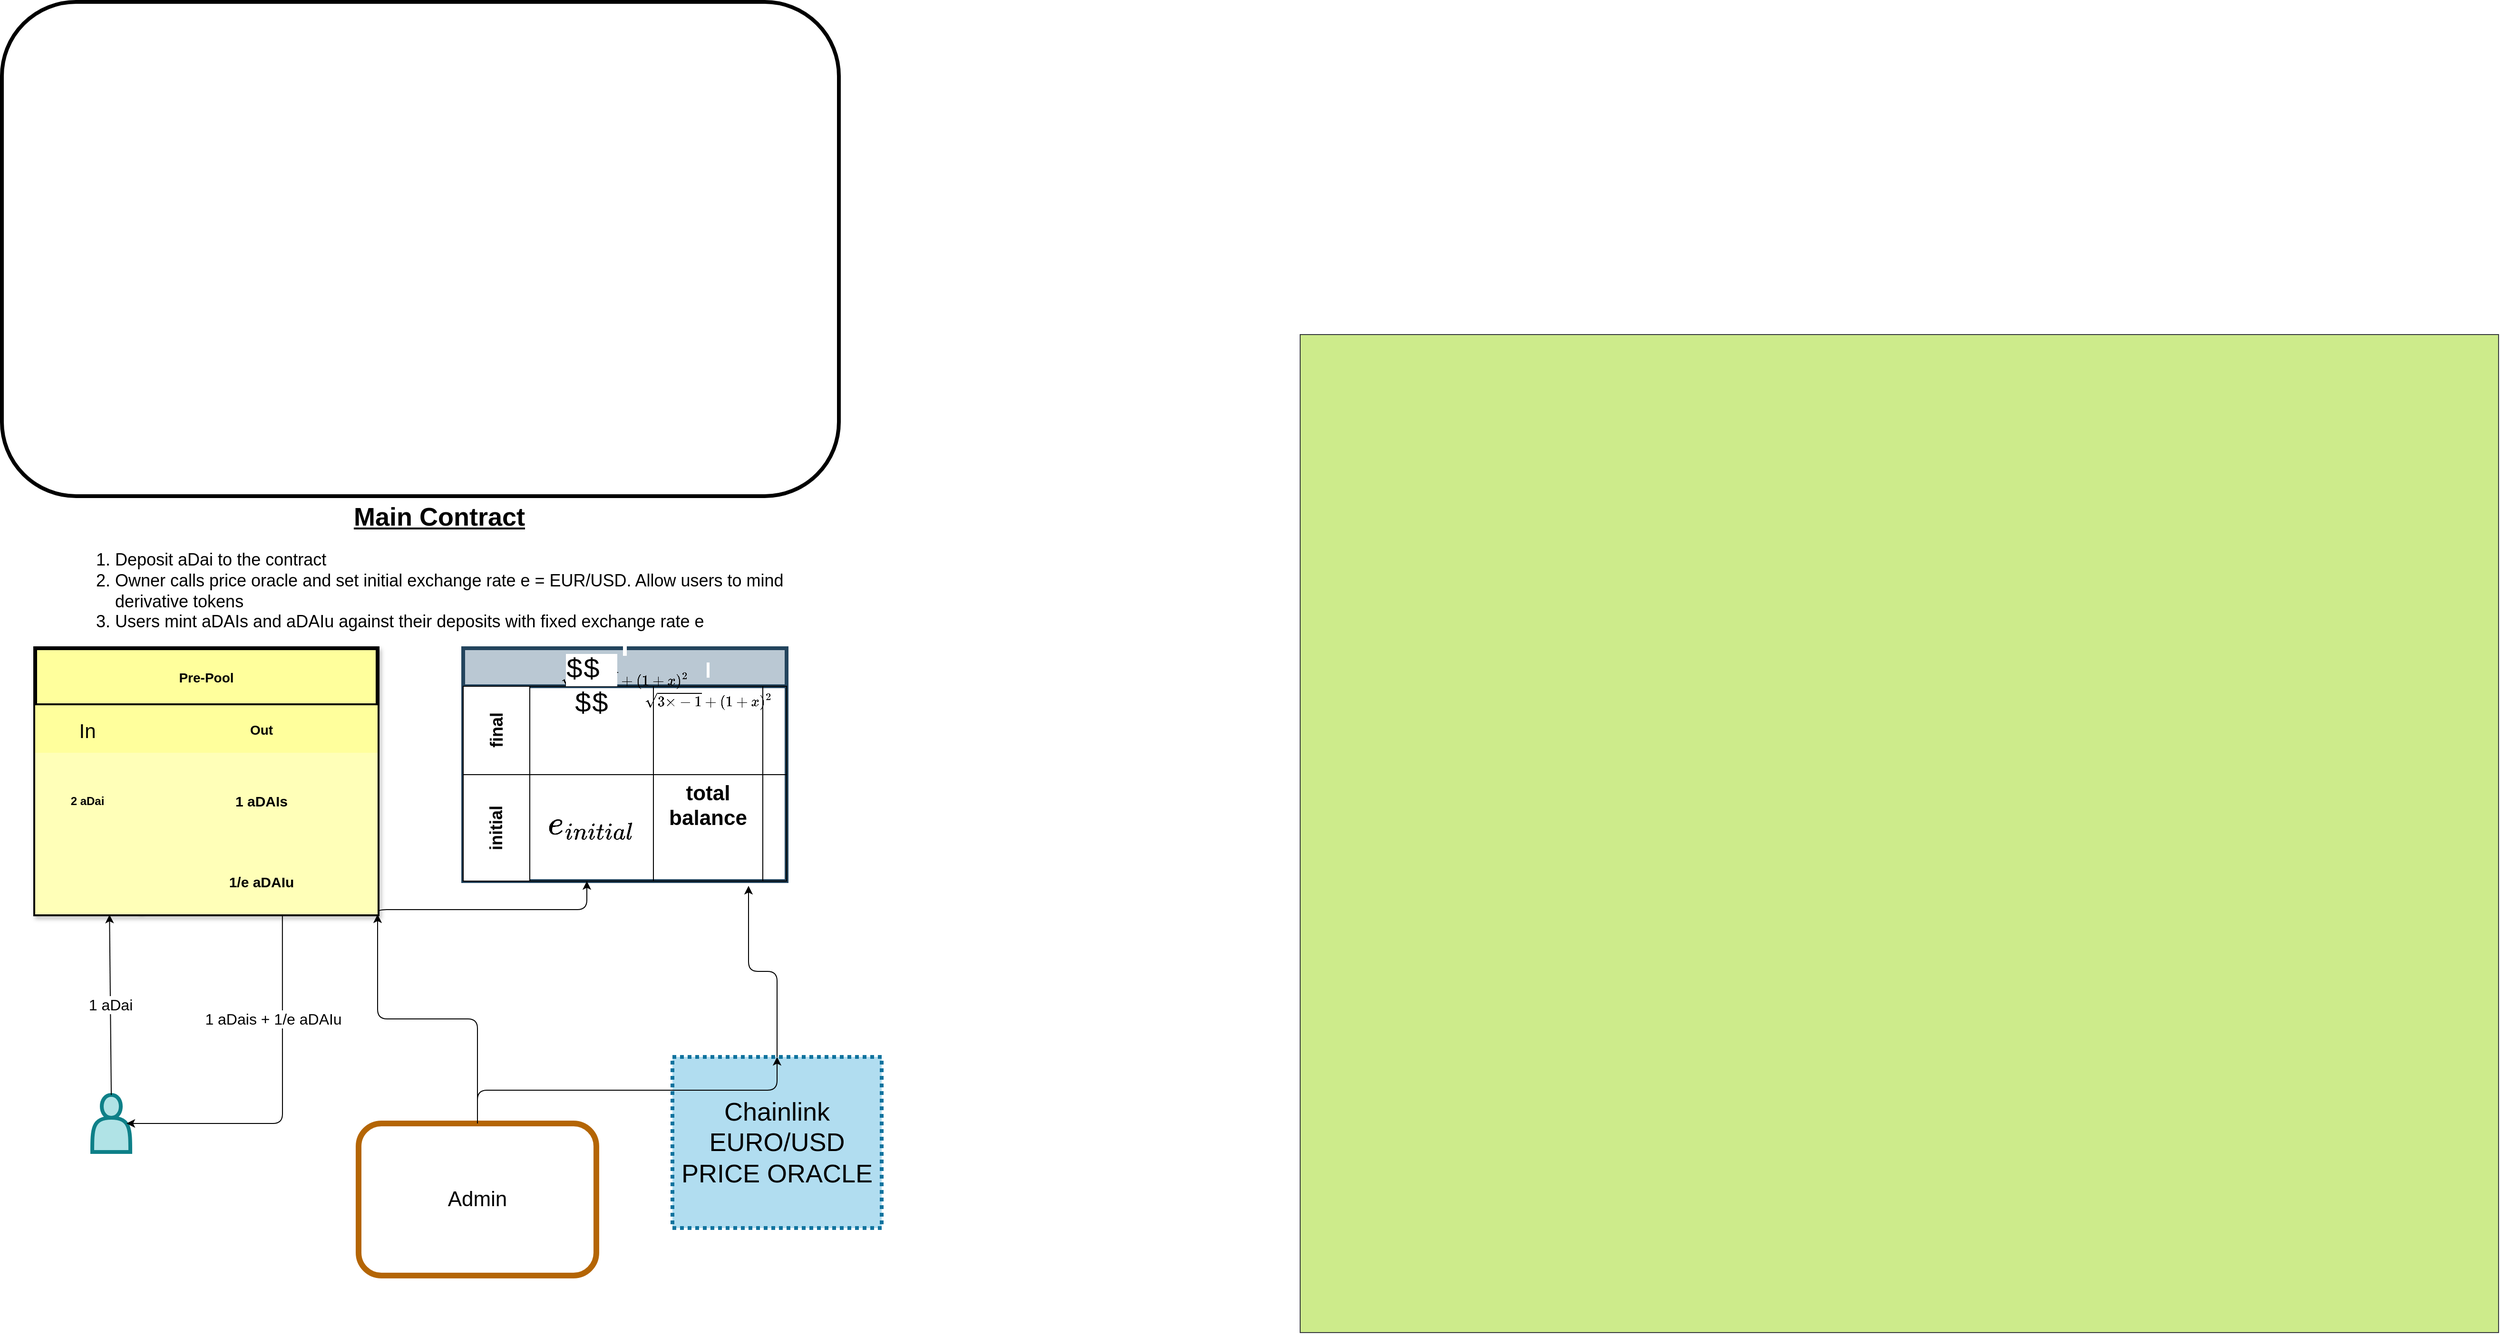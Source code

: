 <mxfile version="13.8.1" type="github" pages="2">
  <diagram id="2dJAtTzYBBDmyN-PzjmT" name="Page-1">
    <mxGraphModel dx="2297" dy="1903" grid="1" gridSize="10" guides="1" tooltips="1" connect="1" arrows="1" fold="1" page="1" pageScale="1" pageWidth="850" pageHeight="1100" math="1" shadow="0">
      <root>
        <mxCell id="0" />
        <mxCell id="1" parent="0" />
        <mxCell id="4XUhLhnA6siuGQTpz5Ow-35" value="&lt;span style=&quot;font-size: 27px&quot;&gt;Chainlink EURO/USD &lt;br&gt;PRICE ORACLE&lt;/span&gt;" style="rounded=0;whiteSpace=wrap;html=1;shadow=0;dashed=1;dashPattern=1 1;labelBackgroundColor=none;strokeWidth=4;align=center;strokeColor=#10739e;glass=0;sketch=0;fillColor=#b1ddf0;fontSize=27;" vertex="1" parent="1">
          <mxGeometry x="690" y="280" width="220" height="180" as="geometry" />
        </mxCell>
        <mxCell id="G5pyGGpDoqd2RvzIEwfP-1" value="" style="shape=actor;whiteSpace=wrap;html=1;rounded=0;shadow=0;glass=0;labelBackgroundColor=none;sketch=0;strokeWidth=4;fillColor=#b0e3e6;fontSize=27;align=center;strokeColor=#0e8088;" vertex="1" parent="1">
          <mxGeometry x="80" y="320" width="40" height="60" as="geometry" />
        </mxCell>
        <mxCell id="uuhmvlGmtuIwiNIzIhra-4" value="" style="endArrow=classic;html=1;fontSize=27;fontColor=#000000;entryX=0.9;entryY=0.5;entryDx=0;entryDy=0;exitX=0.722;exitY=1.029;exitDx=0;exitDy=0;entryPerimeter=0;exitPerimeter=0;" edge="1" parent="1" source="4XUhLhnA6siuGQTpz5Ow-8" target="G5pyGGpDoqd2RvzIEwfP-1">
          <mxGeometry relative="1" as="geometry">
            <mxPoint x="290" y="60" as="sourcePoint" />
            <mxPoint x="390" y="60" as="targetPoint" />
            <Array as="points">
              <mxPoint x="280" y="350" />
            </Array>
          </mxGeometry>
        </mxCell>
        <mxCell id="uuhmvlGmtuIwiNIzIhra-5" value="1 aDais + 1/e aDAIu" style="edgeLabel;resizable=0;html=1;align=center;verticalAlign=middle;fontSize=16;" connectable="0" vertex="1" parent="uuhmvlGmtuIwiNIzIhra-4">
          <mxGeometry relative="1" as="geometry">
            <mxPoint x="-10.04" y="-83.69" as="offset" />
          </mxGeometry>
        </mxCell>
        <mxCell id="uuhmvlGmtuIwiNIzIhra-6" value="" style="endArrow=classic;html=1;fontSize=27;fontColor=#000000;exitX=0.5;exitY=0;exitDx=0;exitDy=0;entryX=0.217;entryY=1.005;entryDx=0;entryDy=0;entryPerimeter=0;" edge="1" parent="1" source="G5pyGGpDoqd2RvzIEwfP-1" target="4XUhLhnA6siuGQTpz5Ow-8">
          <mxGeometry relative="1" as="geometry">
            <mxPoint x="250" y="220" as="sourcePoint" />
            <mxPoint x="390" y="60" as="targetPoint" />
          </mxGeometry>
        </mxCell>
        <mxCell id="uuhmvlGmtuIwiNIzIhra-7" value="1 aDai" style="edgeLabel;resizable=0;html=1;align=center;verticalAlign=middle;fontSize=16;" connectable="0" vertex="1" parent="uuhmvlGmtuIwiNIzIhra-6">
          <mxGeometry relative="1" as="geometry" />
        </mxCell>
        <mxCell id="4XUhLhnA6siuGQTpz5Ow-33" value="&lt;h1&gt;&lt;font style=&quot;font-size: 27px&quot;&gt;&lt;u&gt;Main Contract&lt;/u&gt;&lt;/font&gt;&lt;/h1&gt;&lt;p style=&quot;font-size: 19px&quot;&gt;&lt;/p&gt;&lt;ol style=&quot;font-size: 18px&quot;&gt;&lt;li style=&quot;text-align: left&quot;&gt;&lt;font style=&quot;font-size: 18px&quot;&gt;Deposit aDai to the contract&lt;/font&gt;&lt;/li&gt;&lt;li style=&quot;text-align: left&quot;&gt;&lt;font style=&quot;font-size: 18px&quot;&gt;Owner calls price oracle and set initial exchange rate e = EUR/USD. Allow users to mind derivative tokens&lt;/font&gt;&lt;/li&gt;&lt;li style=&quot;text-align: left&quot;&gt;&lt;font style=&quot;font-size: 18px&quot;&gt;Users mint aDAIs and aDAIu against their deposits with fixed exchange rate e&lt;/font&gt;&lt;/li&gt;&lt;/ol&gt;&lt;p&gt;&lt;/p&gt;" style="text;html=1;strokeColor=none;fillColor=none;spacing=5;spacingTop=-20;whiteSpace=wrap;overflow=hidden;rounded=0;shadow=1;dashed=1;dashPattern=1 1;labelBackgroundColor=none;fontColor=#000000;align=center;" vertex="1" parent="1">
          <mxGeometry x="60" y="-310" width="770" height="150" as="geometry" />
        </mxCell>
        <mxCell id="uuhmvlGmtuIwiNIzIhra-39" value="" style="rounded=1;whiteSpace=wrap;html=1;shadow=0;glass=1;labelBackgroundColor=none;sketch=0;strokeWidth=4;gradientColor=none;fontSize=15;align=center;fillColor=none;" vertex="1" parent="1">
          <mxGeometry x="-15" y="-830" width="880" height="520" as="geometry" />
        </mxCell>
        <mxCell id="uuhmvlGmtuIwiNIzIhra-24" value="&#xa;&#xa;&lt;span style=&quot;color: rgb(0, 0, 0); font-family: lato, helvetica, arial, sans-serif; font-size: 13px; font-style: normal; font-weight: 400; letter-spacing: normal; text-align: left; text-indent: 0px; text-transform: none; word-spacing: 0px; background-color: rgb(255, 255, 255); display: inline; float: none;&quot;&gt;&lt;span&gt;&amp;nbsp;&lt;/span&gt;&lt;/span&gt;&lt;span style=&quot;box-sizing: border-box; color: rgb(0, 0, 0); font-size: 13px; font-style: normal; font-weight: 400; letter-spacing: normal; text-align: left; text-indent: 0px; text-transform: none; word-spacing: 0px; background-color: rgb(255, 255, 255); font-family: &amp;quot;courier new&amp;quot;, courier, monospace;&quot;&gt;$$\sqrt{3×-1}+(1+x)^2$$&lt;/span&gt;&#xa;&#xa;" style="shape=table;childLayout=tableLayout;rowLines=0;columnLines=0;startSize=40;html=1;whiteSpace=wrap;collapsible=0;recursiveResize=0;expand=0;pointerEvents=0;fontStyle=1;align=center;rounded=0;shadow=0;glass=0;labelBackgroundColor=none;sketch=0;strokeWidth=4;fontSize=23;strokeColor=#23445d;fillColor=#BAC8D3;" vertex="1" parent="1">
          <mxGeometry x="470" y="-150" width="340" height="245" as="geometry" />
        </mxCell>
        <mxCell id="uuhmvlGmtuIwiNIzIhra-29" value="&lt;font style=&quot;font-size: 18px&quot;&gt;final&lt;/font&gt;" style="swimlane;horizontal=0;points=[[0,0.5],[1,0.5]];portConstraint=eastwest;startSize=70;html=1;whiteSpace=wrap;collapsible=0;recursiveResize=0;expand=0;pointerEvents=0;" vertex="1" parent="uuhmvlGmtuIwiNIzIhra-24">
          <mxGeometry y="40" width="340" height="93" as="geometry" />
        </mxCell>
        <mxCell id="uuhmvlGmtuIwiNIzIhra-30" value="&lt;span style=&quot;font-family: &amp;#34;courier new&amp;#34; , &amp;#34;courier&amp;#34; , monospace ; font-size: 30px ; font-weight: 400 ; text-align: left ; background-color: rgb(255 , 255 , 255)&quot;&gt;$$&amp;nbsp;&lt;/span&gt;&lt;br style=&quot;font-family: &amp;#34;courier new&amp;#34; , &amp;#34;courier&amp;#34; , monospace ; font-size: 30px ; font-weight: 400 ; text-align: left ; background-color: rgb(255 , 255 , 255)&quot;&gt;&lt;span style=&quot;font-family: &amp;#34;courier new&amp;#34; , &amp;#34;courier&amp;#34; , monospace ; font-size: 30px ; font-weight: 400 ; text-align: left ; background-color: rgb(255 , 255 , 255)&quot;&gt;$$&lt;/span&gt;" style="swimlane;connectable=0;startSize=0;html=1;whiteSpace=wrap;collapsible=0;recursiveResize=0;expand=0;pointerEvents=0;" vertex="1" parent="uuhmvlGmtuIwiNIzIhra-29">
          <mxGeometry x="70" width="130" height="93" as="geometry" />
        </mxCell>
        <mxCell id="uuhmvlGmtuIwiNIzIhra-31" value="&#xa;&#xa;&lt;br style=&quot;color: rgb(0, 0, 0); font-family: helvetica; font-size: 23px; font-style: normal; font-weight: 700; letter-spacing: normal; text-align: center; text-indent: 0px; text-transform: none; word-spacing: 0px; background-color: rgb(248, 249, 250);&quot;&gt;&lt;br style=&quot;color: rgb(0, 0, 0); font-family: helvetica; font-size: 23px; font-style: normal; font-weight: 700; letter-spacing: normal; text-align: center; text-indent: 0px; text-transform: none; word-spacing: 0px; background-color: rgb(248, 249, 250);&quot;&gt;&lt;span style=&quot;color: rgb(0, 0, 0); font-style: normal; letter-spacing: normal; text-indent: 0px; text-transform: none; word-spacing: 0px; font-family: lato, helvetica, arial, sans-serif; font-size: 13px; font-weight: 400; text-align: left; background-color: rgb(255, 255, 255); display: inline; float: none;&quot;&gt;&lt;span&gt;&amp;nbsp;&lt;/span&gt;&lt;/span&gt;&lt;span style=&quot;color: rgb(0, 0, 0); font-style: normal; letter-spacing: normal; text-indent: 0px; text-transform: none; word-spacing: 0px; box-sizing: border-box; font-size: 13px; font-weight: 400; text-align: left; background-color: rgb(255, 255, 255); font-family: &amp;quot;courier new&amp;quot;, courier, monospace;&quot;&gt;$$\sqrt{3×-1}+(1+x)^2$$&lt;/span&gt;&lt;br style=&quot;color: rgb(0, 0, 0); font-family: helvetica; font-size: 23px; font-style: normal; font-weight: 700; letter-spacing: normal; text-align: center; text-indent: 0px; text-transform: none; word-spacing: 0px; background-color: rgb(248, 249, 250);&quot;&gt;&#xa;&#xa;" style="swimlane;connectable=0;startSize=0;html=1;whiteSpace=wrap;collapsible=0;recursiveResize=0;expand=0;pointerEvents=0;" vertex="1" parent="uuhmvlGmtuIwiNIzIhra-29">
          <mxGeometry x="200" width="115" height="93" as="geometry" />
        </mxCell>
        <mxCell id="uuhmvlGmtuIwiNIzIhra-32" value="" style="swimlane;connectable=0;startSize=0;html=1;whiteSpace=wrap;collapsible=0;recursiveResize=0;expand=0;pointerEvents=0;" vertex="1" parent="uuhmvlGmtuIwiNIzIhra-29">
          <mxGeometry x="315" width="25" height="93" as="geometry" />
        </mxCell>
        <mxCell id="uuhmvlGmtuIwiNIzIhra-33" value="&lt;font style=&quot;font-size: 18px&quot;&gt;initial&lt;/font&gt;" style="swimlane;horizontal=0;points=[[0,0.5],[1,0.5]];portConstraint=eastwest;startSize=70;html=1;whiteSpace=wrap;collapsible=0;recursiveResize=0;expand=0;pointerEvents=0;" vertex="1" parent="uuhmvlGmtuIwiNIzIhra-24">
          <mxGeometry y="133" width="340" height="112" as="geometry" />
        </mxCell>
        <mxCell id="uuhmvlGmtuIwiNIzIhra-34" value="&lt;span style=&quot;font-family: &amp;#34;courier new&amp;#34; , &amp;#34;courier&amp;#34; , monospace ; font-weight: 400 ; text-align: left ; background-color: rgb(255 , 255 , 255) ; font-size: 30px&quot;&gt;&lt;font style=&quot;font-size: 30px&quot;&gt;$$e_{initial}&amp;nbsp;&lt;br&gt;$$&lt;/font&gt;&lt;/span&gt;" style="swimlane;connectable=0;startSize=0;html=1;whiteSpace=wrap;collapsible=0;recursiveResize=0;expand=0;pointerEvents=0;align=center;verticalAlign=top;textDirection=ltr;" vertex="1" parent="uuhmvlGmtuIwiNIzIhra-33">
          <mxGeometry x="70" width="130" height="112" as="geometry" />
        </mxCell>
        <mxCell id="uuhmvlGmtuIwiNIzIhra-35" value="total balance&lt;br style=&quot;font-size: 22px;&quot;&gt;" style="swimlane;connectable=0;startSize=0;html=1;whiteSpace=wrap;collapsible=0;recursiveResize=0;expand=0;pointerEvents=0;fontSize=22;horizontal=1;textDirection=ltr;verticalAlign=top;" vertex="1" parent="uuhmvlGmtuIwiNIzIhra-33">
          <mxGeometry x="200" width="115" height="112" as="geometry" />
        </mxCell>
        <mxCell id="uuhmvlGmtuIwiNIzIhra-36" value="" style="swimlane;connectable=0;startSize=0;html=1;whiteSpace=wrap;collapsible=0;recursiveResize=0;expand=0;pointerEvents=0;" vertex="1" parent="uuhmvlGmtuIwiNIzIhra-33">
          <mxGeometry x="315" width="25" height="112" as="geometry" />
        </mxCell>
        <mxCell id="jAntQp2-VzLY4A2VR2Bl-1" value="" style="whiteSpace=wrap;html=1;strokeColor=#36393d;strokeWidth=1;fillColor=#cdeb8b;fontSize=14;" vertex="1" parent="1">
          <mxGeometry x="1350" y="-480" width="1260" height="1050" as="geometry" />
        </mxCell>
        <mxCell id="jAntQp2-VzLY4A2VR2Bl-2" value="Admin" style="rounded=1;whiteSpace=wrap;html=1;shadow=0;glass=1;labelBackgroundColor=none;sketch=0;strokeWidth=6;fontFamily=Helvetica;fontSize=22;align=center;strokeColor=#b46504;fillColor=none;" vertex="1" parent="1">
          <mxGeometry x="360" y="350" width="250" height="160" as="geometry" />
        </mxCell>
        <mxCell id="jAntQp2-VzLY4A2VR2Bl-11" value="" style="edgeStyle=elbowEdgeStyle;elbow=vertical;endArrow=classic;html=1;fontFamily=Helvetica;fontSize=22;fontColor=#000000;exitX=0.999;exitY=1.029;exitDx=0;exitDy=0;exitPerimeter=0;" edge="1" parent="1" source="4XUhLhnA6siuGQTpz5Ow-8">
          <mxGeometry width="50" height="50" relative="1" as="geometry">
            <mxPoint x="350" y="130" as="sourcePoint" />
            <mxPoint x="600" y="95" as="targetPoint" />
            <Array as="points">
              <mxPoint x="550" y="125" />
            </Array>
          </mxGeometry>
        </mxCell>
        <mxCell id="4XUhLhnA6siuGQTpz5Ow-1" value="Pre-Pool" style="shape=table;startSize=60;container=1;collapsible=1;childLayout=tableLayout;fixedRows=1;rowLines=0;fontStyle=1;align=center;resizeLast=1;rounded=0;shadow=1;strokeWidth=4;fillColor=#FFFF9C;fontSize=14;" vertex="1" parent="1">
          <mxGeometry x="20" y="-150" width="360" height="280" as="geometry">
            <mxRectangle x="190" y="-190" width="80" height="60" as="alternateBounds" />
          </mxGeometry>
        </mxCell>
        <mxCell id="4XUhLhnA6siuGQTpz5Ow-2" value="" style="shape=partialRectangle;collapsible=0;dropTarget=0;pointerEvents=0;fillColor=none;top=0;left=0;bottom=1;right=0;points=[[0,0.5],[1,0.5]];portConstraint=eastwest;" vertex="1" parent="4XUhLhnA6siuGQTpz5Ow-1">
          <mxGeometry y="60" width="360" height="50" as="geometry" />
        </mxCell>
        <mxCell id="4XUhLhnA6siuGQTpz5Ow-3" value="In" style="shape=partialRectangle;connectable=0;top=0;left=0;bottom=0;right=0;fontStyle=0;overflow=hidden;strokeColor=#0e8088;fillColor=#FFFF9C;align=center;fontSize=21;strokeWidth=14;" vertex="1" parent="4XUhLhnA6siuGQTpz5Ow-2">
          <mxGeometry width="110" height="50" as="geometry" />
        </mxCell>
        <mxCell id="4XUhLhnA6siuGQTpz5Ow-4" value="Out" style="shape=partialRectangle;connectable=0;top=0;left=0;bottom=0;right=0;align=center;spacingLeft=6;fontStyle=1;overflow=hidden;fillColor=#FFFF9C;fontSize=14;" vertex="1" parent="4XUhLhnA6siuGQTpz5Ow-2">
          <mxGeometry x="110" width="250" height="50" as="geometry" />
        </mxCell>
        <mxCell id="4XUhLhnA6siuGQTpz5Ow-5" value="" style="shape=partialRectangle;collapsible=0;dropTarget=0;pointerEvents=0;fillColor=none;top=0;left=0;bottom=0;right=0;points=[[0,0.5],[1,0.5]];portConstraint=eastwest;" vertex="1" parent="4XUhLhnA6siuGQTpz5Ow-1">
          <mxGeometry y="110" width="360" height="100" as="geometry" />
        </mxCell>
        <mxCell id="4XUhLhnA6siuGQTpz5Ow-6" value="2 aDai" style="shape=partialRectangle;connectable=0;top=0;left=0;bottom=0;right=0;editable=1;overflow=hidden;fontStyle=1;strokeColor=#0e8088;fillColor=#FFFFB8;" vertex="1" parent="4XUhLhnA6siuGQTpz5Ow-5">
          <mxGeometry width="110" height="100" as="geometry" />
        </mxCell>
        <mxCell id="4XUhLhnA6siuGQTpz5Ow-7" value="1 aDAIs" style="shape=partialRectangle;connectable=0;top=0;left=0;bottom=0;right=0;align=center;spacingLeft=6;overflow=hidden;dashed=1;dashPattern=1 1;fontStyle=1;fillColor=#FFFFB8;fontSize=15;" vertex="1" parent="4XUhLhnA6siuGQTpz5Ow-5">
          <mxGeometry x="110" width="250" height="100" as="geometry" />
        </mxCell>
        <mxCell id="4XUhLhnA6siuGQTpz5Ow-8" value="" style="shape=partialRectangle;collapsible=0;dropTarget=0;pointerEvents=0;fillColor=none;top=0;left=0;bottom=0;right=0;points=[[0,0.5],[1,0.5]];portConstraint=eastwest;" vertex="1" parent="4XUhLhnA6siuGQTpz5Ow-1">
          <mxGeometry y="210" width="360" height="70" as="geometry" />
        </mxCell>
        <mxCell id="4XUhLhnA6siuGQTpz5Ow-9" value="" style="shape=partialRectangle;connectable=0;top=0;left=0;bottom=0;right=0;editable=1;overflow=hidden;strokeColor=#10739e;fillColor=#FFFFB8;" vertex="1" parent="4XUhLhnA6siuGQTpz5Ow-8">
          <mxGeometry width="110" height="70" as="geometry" />
        </mxCell>
        <mxCell id="4XUhLhnA6siuGQTpz5Ow-10" value="1/e aDAIu" style="shape=partialRectangle;connectable=0;top=0;left=0;bottom=0;right=0;align=center;spacingLeft=6;overflow=hidden;labelBackgroundColor=none;fontStyle=1;fillColor=#FFFFB8;fontSize=15;fontFamily=Helvetica;" vertex="1" parent="4XUhLhnA6siuGQTpz5Ow-8">
          <mxGeometry x="110" width="250" height="70" as="geometry" />
        </mxCell>
        <mxCell id="jAntQp2-VzLY4A2VR2Bl-14" value="" style="edgeStyle=elbowEdgeStyle;elbow=vertical;endArrow=classic;html=1;fontFamily=Helvetica;fontSize=22;fontColor=#000000;exitX=0.5;exitY=0;exitDx=0;exitDy=0;" edge="1" parent="1" source="4XUhLhnA6siuGQTpz5Ow-35">
          <mxGeometry width="50" height="50" relative="1" as="geometry">
            <mxPoint x="610" y="300" as="sourcePoint" />
            <mxPoint x="770" y="100" as="targetPoint" />
          </mxGeometry>
        </mxCell>
        <mxCell id="jAntQp2-VzLY4A2VR2Bl-15" value="" style="edgeStyle=elbowEdgeStyle;elbow=vertical;endArrow=classic;html=1;fontFamily=Helvetica;fontSize=22;fontColor=#000000;" edge="1" parent="1" source="jAntQp2-VzLY4A2VR2Bl-2">
          <mxGeometry width="50" height="50" relative="1" as="geometry">
            <mxPoint x="350" y="130" as="sourcePoint" />
            <mxPoint x="380" y="130" as="targetPoint" />
          </mxGeometry>
        </mxCell>
        <mxCell id="jAntQp2-VzLY4A2VR2Bl-17" value="" style="edgeStyle=elbowEdgeStyle;elbow=vertical;endArrow=classic;html=1;fontFamily=Helvetica;fontSize=22;fontColor=#000000;exitX=0.5;exitY=0;exitDx=0;exitDy=0;" edge="1" parent="1" source="jAntQp2-VzLY4A2VR2Bl-2">
          <mxGeometry width="50" height="50" relative="1" as="geometry">
            <mxPoint x="350" y="130" as="sourcePoint" />
            <mxPoint x="800" y="280" as="targetPoint" />
          </mxGeometry>
        </mxCell>
      </root>
    </mxGraphModel>
  </diagram>
  <diagram id="HZ3dKPAo8PAfwK-Si58E" name="Page-2">
    <mxGraphModel dx="1736" dy="2064" grid="1" gridSize="10" guides="1" tooltips="1" connect="1" arrows="1" fold="1" page="1" pageScale="1" pageWidth="850" pageHeight="1100" math="1" shadow="0">
      <root>
        <mxCell id="-0bQhvXT2Ae33jYl0nog-0" />
        <mxCell id="-0bQhvXT2Ae33jYl0nog-1" parent="-0bQhvXT2Ae33jYl0nog-0" />
        <mxCell id="q7pW13zmBW2GbzMplSvc-33" value="&lt;span style=&quot;font-size: 27px&quot;&gt;Chainlink EURO/USD &lt;br&gt;PRICE ORACLE&lt;/span&gt;" style="rounded=0;whiteSpace=wrap;html=1;shadow=0;dashed=1;dashPattern=1 1;labelBackgroundColor=none;strokeWidth=4;align=center;strokeColor=#10739e;glass=0;sketch=0;fillColor=#b1ddf0;fontSize=27;" vertex="1" parent="-0bQhvXT2Ae33jYl0nog-1">
          <mxGeometry x="700" y="290" width="220" height="180" as="geometry" />
        </mxCell>
        <mxCell id="q7pW13zmBW2GbzMplSvc-34" value="" style="shape=actor;whiteSpace=wrap;html=1;rounded=0;shadow=0;glass=0;labelBackgroundColor=none;sketch=0;strokeWidth=4;fillColor=#b0e3e6;fontSize=27;align=center;strokeColor=#0e8088;" vertex="1" parent="-0bQhvXT2Ae33jYl0nog-1">
          <mxGeometry x="90" y="290" width="40" height="60" as="geometry" />
        </mxCell>
        <mxCell id="q7pW13zmBW2GbzMplSvc-35" value="" style="endArrow=classic;html=1;fontSize=27;fontColor=#000000;entryX=0.9;entryY=0.5;entryDx=0;entryDy=0;exitX=0.722;exitY=1.029;exitDx=0;exitDy=0;entryPerimeter=0;exitPerimeter=0;" edge="1" parent="-0bQhvXT2Ae33jYl0nog-1" source="q7pW13zmBW2GbzMplSvc-60" target="q7pW13zmBW2GbzMplSvc-34">
          <mxGeometry relative="1" as="geometry">
            <mxPoint x="300" y="70" as="sourcePoint" />
            <mxPoint x="400" y="70" as="targetPoint" />
            <Array as="points">
              <mxPoint x="290" y="360" />
            </Array>
          </mxGeometry>
        </mxCell>
        <mxCell id="q7pW13zmBW2GbzMplSvc-36" value="1 aDais + 1/e aDAIu" style="edgeLabel;resizable=0;html=1;align=center;verticalAlign=middle;fontSize=16;" connectable="0" vertex="1" parent="q7pW13zmBW2GbzMplSvc-35">
          <mxGeometry relative="1" as="geometry">
            <mxPoint x="-10.04" y="-83.69" as="offset" />
          </mxGeometry>
        </mxCell>
        <mxCell id="q7pW13zmBW2GbzMplSvc-37" value="" style="endArrow=classic;html=1;fontSize=27;fontColor=#000000;exitX=0.5;exitY=0;exitDx=0;exitDy=0;entryX=0.217;entryY=1.005;entryDx=0;entryDy=0;entryPerimeter=0;" edge="1" parent="-0bQhvXT2Ae33jYl0nog-1" source="q7pW13zmBW2GbzMplSvc-34" target="q7pW13zmBW2GbzMplSvc-60">
          <mxGeometry relative="1" as="geometry">
            <mxPoint x="260" y="230" as="sourcePoint" />
            <mxPoint x="400" y="70" as="targetPoint" />
          </mxGeometry>
        </mxCell>
        <mxCell id="q7pW13zmBW2GbzMplSvc-38" value="1 aDai" style="edgeLabel;resizable=0;html=1;align=center;verticalAlign=middle;fontSize=16;" connectable="0" vertex="1" parent="q7pW13zmBW2GbzMplSvc-37">
          <mxGeometry relative="1" as="geometry" />
        </mxCell>
        <mxCell id="q7pW13zmBW2GbzMplSvc-39" value="&lt;h1&gt;&lt;font style=&quot;font-size: 27px&quot;&gt;&lt;u&gt;Main Contract&lt;/u&gt;&lt;/font&gt;&lt;/h1&gt;&lt;p style=&quot;font-size: 19px&quot;&gt;&lt;/p&gt;&lt;ol style=&quot;font-size: 18px&quot;&gt;&lt;li style=&quot;text-align: left&quot;&gt;&lt;font style=&quot;font-size: 18px&quot;&gt;Deposit aDai to the contract&lt;/font&gt;&lt;/li&gt;&lt;li style=&quot;text-align: left&quot;&gt;&lt;font style=&quot;font-size: 18px&quot;&gt;Owner calls price oracle and set initial exchange rate e = EUR/USD. Allow users to mind derivative tokens&lt;/font&gt;&lt;/li&gt;&lt;li style=&quot;text-align: left&quot;&gt;&lt;font style=&quot;font-size: 18px&quot;&gt;Users mint aDAIs and aDAIu against their deposits with fixed exchange rate e&lt;/font&gt;&lt;/li&gt;&lt;/ol&gt;&lt;p&gt;&lt;/p&gt;" style="text;html=1;strokeColor=none;fillColor=none;spacing=5;spacingTop=-20;whiteSpace=wrap;overflow=hidden;rounded=0;shadow=1;dashed=1;dashPattern=1 1;labelBackgroundColor=none;fontColor=#000000;align=center;" vertex="1" parent="-0bQhvXT2Ae33jYl0nog-1">
          <mxGeometry x="70" y="-300" width="770" height="150" as="geometry" />
        </mxCell>
        <mxCell id="q7pW13zmBW2GbzMplSvc-40" value="" style="rounded=1;whiteSpace=wrap;html=1;shadow=0;glass=1;labelBackgroundColor=none;sketch=0;strokeWidth=4;gradientColor=none;fontSize=15;align=center;fillColor=none;" vertex="1" parent="-0bQhvXT2Ae33jYl0nog-1">
          <mxGeometry x="1040" y="-400" width="880" height="520" as="geometry" />
        </mxCell>
        <mxCell id="q7pW13zmBW2GbzMplSvc-41" value="state variables" style="shape=table;childLayout=tableLayout;rowLines=0;columnLines=0;startSize=40;html=1;whiteSpace=wrap;collapsible=0;recursiveResize=0;expand=0;pointerEvents=0;fontStyle=1;align=center;rounded=0;shadow=0;glass=0;labelBackgroundColor=none;sketch=0;strokeWidth=4;fillColor=#ffffff;gradientColor=none;fontSize=23;fontColor=#000000;" vertex="1" parent="-0bQhvXT2Ae33jYl0nog-1">
          <mxGeometry x="480" y="-140" width="340" height="245" as="geometry" />
        </mxCell>
        <mxCell id="q7pW13zmBW2GbzMplSvc-42" value="&lt;font style=&quot;font-size: 18px&quot;&gt;final&lt;/font&gt;" style="swimlane;horizontal=0;points=[[0,0.5],[1,0.5]];portConstraint=eastwest;startSize=70;html=1;whiteSpace=wrap;collapsible=0;recursiveResize=0;expand=0;pointerEvents=0;" vertex="1" parent="q7pW13zmBW2GbzMplSvc-41">
          <mxGeometry y="40" width="340" height="93" as="geometry" />
        </mxCell>
        <mxCell id="q7pW13zmBW2GbzMplSvc-43" value="&lt;font style=&quot;font-size: 30px&quot;&gt;&lt;br&gt;&lt;br&gt;&lt;span style=&quot;color: rgb(0 , 0 , 0) ; font-family: &amp;#34;lato&amp;#34; , &amp;#34;helvetica&amp;#34; , &amp;#34;arial&amp;#34; , sans-serif ; font-style: normal ; font-weight: 400 ; letter-spacing: normal ; text-align: left ; text-indent: 0px ; text-transform: none ; word-spacing: 0px ; background-color: rgb(255 , 255 , 255) ; display: inline ; float: none&quot;&gt;&lt;span&gt;&amp;nbsp;&lt;/span&gt;&lt;/span&gt;&lt;span style=&quot;box-sizing: border-box ; color: rgb(0 , 0 , 0) ; font-style: normal ; font-weight: 400 ; letter-spacing: normal ; text-align: left ; text-indent: 0px ; text-transform: none ; word-spacing: 0px ; background-color: rgb(255 , 255 , 255) ; font-family: &amp;#34;courier new&amp;#34; , &amp;#34;courier&amp;#34; , monospace&quot;&gt;$$e_{final}$$&lt;/span&gt;&lt;br&gt;&lt;/font&gt;" style="swimlane;connectable=0;startSize=0;html=1;whiteSpace=wrap;collapsible=0;recursiveResize=0;expand=0;pointerEvents=0;" vertex="1" parent="q7pW13zmBW2GbzMplSvc-42">
          <mxGeometry x="70" width="130" height="93" as="geometry" />
        </mxCell>
        <mxCell id="q7pW13zmBW2GbzMplSvc-44" value="total final balance" style="swimlane;connectable=0;startSize=0;html=1;whiteSpace=wrap;collapsible=0;recursiveResize=0;expand=0;pointerEvents=0;fontSize=22;verticalAlign=top;" vertex="1" parent="q7pW13zmBW2GbzMplSvc-42">
          <mxGeometry x="200" width="115" height="93" as="geometry" />
        </mxCell>
        <mxCell id="q7pW13zmBW2GbzMplSvc-45" value="" style="swimlane;connectable=0;startSize=0;html=1;whiteSpace=wrap;collapsible=0;recursiveResize=0;expand=0;pointerEvents=0;" vertex="1" parent="q7pW13zmBW2GbzMplSvc-42">
          <mxGeometry x="315" width="25" height="93" as="geometry" />
        </mxCell>
        <mxCell id="q7pW13zmBW2GbzMplSvc-46" value="&lt;font style=&quot;font-size: 18px&quot;&gt;initial&lt;/font&gt;" style="swimlane;horizontal=0;points=[[0,0.5],[1,0.5]];portConstraint=eastwest;startSize=70;html=1;whiteSpace=wrap;collapsible=0;recursiveResize=0;expand=0;pointerEvents=0;" vertex="1" parent="q7pW13zmBW2GbzMplSvc-41">
          <mxGeometry y="133" width="340" height="112" as="geometry" />
        </mxCell>
        <mxCell id="q7pW13zmBW2GbzMplSvc-47" value="&lt;span style=&quot;font-family: &amp;#34;courier new&amp;#34; , &amp;#34;courier&amp;#34; , monospace ; font-weight: 400 ; text-align: left ; background-color: rgb(255 , 255 , 255) ; font-size: 30px&quot;&gt;&lt;font style=&quot;font-size: 30px&quot;&gt;$$e_{initial}&amp;nbsp;&lt;br&gt;$$&lt;/font&gt;&lt;/span&gt;" style="swimlane;connectable=0;startSize=0;html=1;whiteSpace=wrap;collapsible=0;recursiveResize=0;expand=0;pointerEvents=0;align=center;verticalAlign=top;textDirection=ltr;" vertex="1" parent="q7pW13zmBW2GbzMplSvc-46">
          <mxGeometry x="70" width="130" height="112" as="geometry" />
        </mxCell>
        <mxCell id="q7pW13zmBW2GbzMplSvc-48" value="total inital balance" style="swimlane;connectable=0;startSize=0;html=1;whiteSpace=wrap;collapsible=0;recursiveResize=0;expand=0;pointerEvents=0;fontSize=22;horizontal=1;textDirection=ltr;verticalAlign=top;" vertex="1" parent="q7pW13zmBW2GbzMplSvc-46">
          <mxGeometry x="200" width="115" height="112" as="geometry" />
        </mxCell>
        <mxCell id="q7pW13zmBW2GbzMplSvc-49" value="" style="swimlane;connectable=0;startSize=0;html=1;whiteSpace=wrap;collapsible=0;recursiveResize=0;expand=0;pointerEvents=0;" vertex="1" parent="q7pW13zmBW2GbzMplSvc-46">
          <mxGeometry x="315" width="25" height="112" as="geometry" />
        </mxCell>
        <mxCell id="q7pW13zmBW2GbzMplSvc-51" value="Admin" style="rounded=1;whiteSpace=wrap;html=1;shadow=0;glass=1;labelBackgroundColor=none;sketch=0;strokeWidth=6;fillColor=none;gradientColor=none;fontFamily=Helvetica;fontSize=22;fontColor=#000000;align=center;" vertex="1" parent="-0bQhvXT2Ae33jYl0nog-1">
          <mxGeometry x="370" y="360" width="250" height="160" as="geometry" />
        </mxCell>
        <mxCell id="q7pW13zmBW2GbzMplSvc-52" value="" style="edgeStyle=elbowEdgeStyle;elbow=vertical;endArrow=classic;html=1;fontFamily=Helvetica;fontSize=22;fontColor=#000000;exitX=1;exitY=0.5;exitDx=0;exitDy=0;" edge="1" parent="-0bQhvXT2Ae33jYl0nog-1" source="q7pW13zmBW2GbzMplSvc-60">
          <mxGeometry width="50" height="50" relative="1" as="geometry">
            <mxPoint x="360" y="140" as="sourcePoint" />
            <mxPoint x="740" y="-30" as="targetPoint" />
            <Array as="points">
              <mxPoint x="560" y="135" />
            </Array>
          </mxGeometry>
        </mxCell>
        <mxCell id="q7pW13zmBW2GbzMplSvc-53" value="Pre-Pool" style="shape=table;startSize=60;container=1;collapsible=1;childLayout=tableLayout;fixedRows=1;rowLines=0;fontStyle=1;align=center;resizeLast=1;rounded=0;shadow=1;strokeWidth=4;fillColor=#FFFF9C;fontSize=14;" vertex="1" parent="-0bQhvXT2Ae33jYl0nog-1">
          <mxGeometry x="30" y="-140" width="360" height="280" as="geometry">
            <mxRectangle x="190" y="-190" width="80" height="60" as="alternateBounds" />
          </mxGeometry>
        </mxCell>
        <mxCell id="q7pW13zmBW2GbzMplSvc-54" value="" style="shape=partialRectangle;collapsible=0;dropTarget=0;pointerEvents=0;fillColor=none;top=0;left=0;bottom=1;right=0;points=[[0,0.5],[1,0.5]];portConstraint=eastwest;" vertex="1" parent="q7pW13zmBW2GbzMplSvc-53">
          <mxGeometry y="60" width="360" height="50" as="geometry" />
        </mxCell>
        <mxCell id="q7pW13zmBW2GbzMplSvc-55" value="In" style="shape=partialRectangle;connectable=0;top=0;left=0;bottom=0;right=0;fontStyle=0;overflow=hidden;strokeColor=#0e8088;fillColor=#FFFF9C;align=center;fontSize=21;strokeWidth=14;" vertex="1" parent="q7pW13zmBW2GbzMplSvc-54">
          <mxGeometry width="110" height="50" as="geometry" />
        </mxCell>
        <mxCell id="q7pW13zmBW2GbzMplSvc-56" value="Out" style="shape=partialRectangle;connectable=0;top=0;left=0;bottom=0;right=0;align=center;spacingLeft=6;fontStyle=1;overflow=hidden;fillColor=#FFFF9C;fontSize=14;" vertex="1" parent="q7pW13zmBW2GbzMplSvc-54">
          <mxGeometry x="110" width="250" height="50" as="geometry" />
        </mxCell>
        <mxCell id="q7pW13zmBW2GbzMplSvc-57" value="" style="shape=partialRectangle;collapsible=0;dropTarget=0;pointerEvents=0;fillColor=none;top=0;left=0;bottom=0;right=0;points=[[0,0.5],[1,0.5]];portConstraint=eastwest;" vertex="1" parent="q7pW13zmBW2GbzMplSvc-53">
          <mxGeometry y="110" width="360" height="100" as="geometry" />
        </mxCell>
        <mxCell id="q7pW13zmBW2GbzMplSvc-58" value="2 aDai" style="shape=partialRectangle;connectable=0;top=0;left=0;bottom=0;right=0;editable=1;overflow=hidden;fontStyle=1;strokeColor=#0e8088;fillColor=#FFFFB8;" vertex="1" parent="q7pW13zmBW2GbzMplSvc-57">
          <mxGeometry width="110" height="100" as="geometry" />
        </mxCell>
        <mxCell id="q7pW13zmBW2GbzMplSvc-59" value="1 aDAIs" style="shape=partialRectangle;connectable=0;top=0;left=0;bottom=0;right=0;align=center;spacingLeft=6;overflow=hidden;dashed=1;dashPattern=1 1;fontStyle=1;fillColor=#FFFFB8;fontSize=15;" vertex="1" parent="q7pW13zmBW2GbzMplSvc-57">
          <mxGeometry x="110" width="250" height="100" as="geometry" />
        </mxCell>
        <mxCell id="q7pW13zmBW2GbzMplSvc-60" value="" style="shape=partialRectangle;collapsible=0;dropTarget=0;pointerEvents=0;fillColor=none;top=0;left=0;bottom=0;right=0;points=[[0,0.5],[1,0.5]];portConstraint=eastwest;" vertex="1" parent="q7pW13zmBW2GbzMplSvc-53">
          <mxGeometry y="210" width="360" height="70" as="geometry" />
        </mxCell>
        <mxCell id="q7pW13zmBW2GbzMplSvc-61" value="" style="shape=partialRectangle;connectable=0;top=0;left=0;bottom=0;right=0;editable=1;overflow=hidden;strokeColor=#10739e;fillColor=#FFFFB8;" vertex="1" parent="q7pW13zmBW2GbzMplSvc-60">
          <mxGeometry width="110" height="70" as="geometry" />
        </mxCell>
        <mxCell id="q7pW13zmBW2GbzMplSvc-62" value="1/e aDAIu" style="shape=partialRectangle;connectable=0;top=0;left=0;bottom=0;right=0;align=center;spacingLeft=6;overflow=hidden;labelBackgroundColor=none;fontStyle=1;fillColor=#FFFFB8;fontSize=15;fontFamily=Helvetica;" vertex="1" parent="q7pW13zmBW2GbzMplSvc-60">
          <mxGeometry x="110" width="250" height="70" as="geometry" />
        </mxCell>
        <mxCell id="q7pW13zmBW2GbzMplSvc-63" value="" style="edgeStyle=elbowEdgeStyle;elbow=vertical;endArrow=classic;html=1;fontFamily=Helvetica;fontSize=22;fontColor=#000000;exitX=0.5;exitY=0;exitDx=0;exitDy=0;" edge="1" parent="-0bQhvXT2Ae33jYl0nog-1" source="q7pW13zmBW2GbzMplSvc-33">
          <mxGeometry width="50" height="50" relative="1" as="geometry">
            <mxPoint x="620" y="310" as="sourcePoint" />
            <mxPoint x="620" y="-50" as="targetPoint" />
          </mxGeometry>
        </mxCell>
        <mxCell id="q7pW13zmBW2GbzMplSvc-64" value="" style="edgeStyle=elbowEdgeStyle;elbow=vertical;endArrow=classic;html=1;fontFamily=Helvetica;fontSize=22;fontColor=#000000;" edge="1" parent="-0bQhvXT2Ae33jYl0nog-1" source="q7pW13zmBW2GbzMplSvc-51">
          <mxGeometry width="50" height="50" relative="1" as="geometry">
            <mxPoint x="360" y="140" as="sourcePoint" />
            <mxPoint x="390" y="140" as="targetPoint" />
          </mxGeometry>
        </mxCell>
        <mxCell id="q7pW13zmBW2GbzMplSvc-65" value="" style="edgeStyle=elbowEdgeStyle;elbow=vertical;endArrow=classic;html=1;fontFamily=Helvetica;fontSize=22;fontColor=#000000;exitX=0.5;exitY=0;exitDx=0;exitDy=0;" edge="1" parent="-0bQhvXT2Ae33jYl0nog-1" source="q7pW13zmBW2GbzMplSvc-51">
          <mxGeometry width="50" height="50" relative="1" as="geometry">
            <mxPoint x="360" y="140" as="sourcePoint" />
            <mxPoint x="810" y="290" as="targetPoint" />
          </mxGeometry>
        </mxCell>
        <mxCell id="JzG8RKnEVVF3WH0JryZK-1" value="" style="shape=actor;whiteSpace=wrap;html=1;rounded=0;shadow=0;glass=0;labelBackgroundColor=none;sketch=0;strokeWidth=4;fillColor=#b0e3e6;fontSize=27;align=center;strokeColor=#0e8088;" vertex="1" parent="-0bQhvXT2Ae33jYl0nog-1">
          <mxGeometry x="90" y="440" width="40" height="60" as="geometry" />
        </mxCell>
      </root>
    </mxGraphModel>
  </diagram>
</mxfile>
